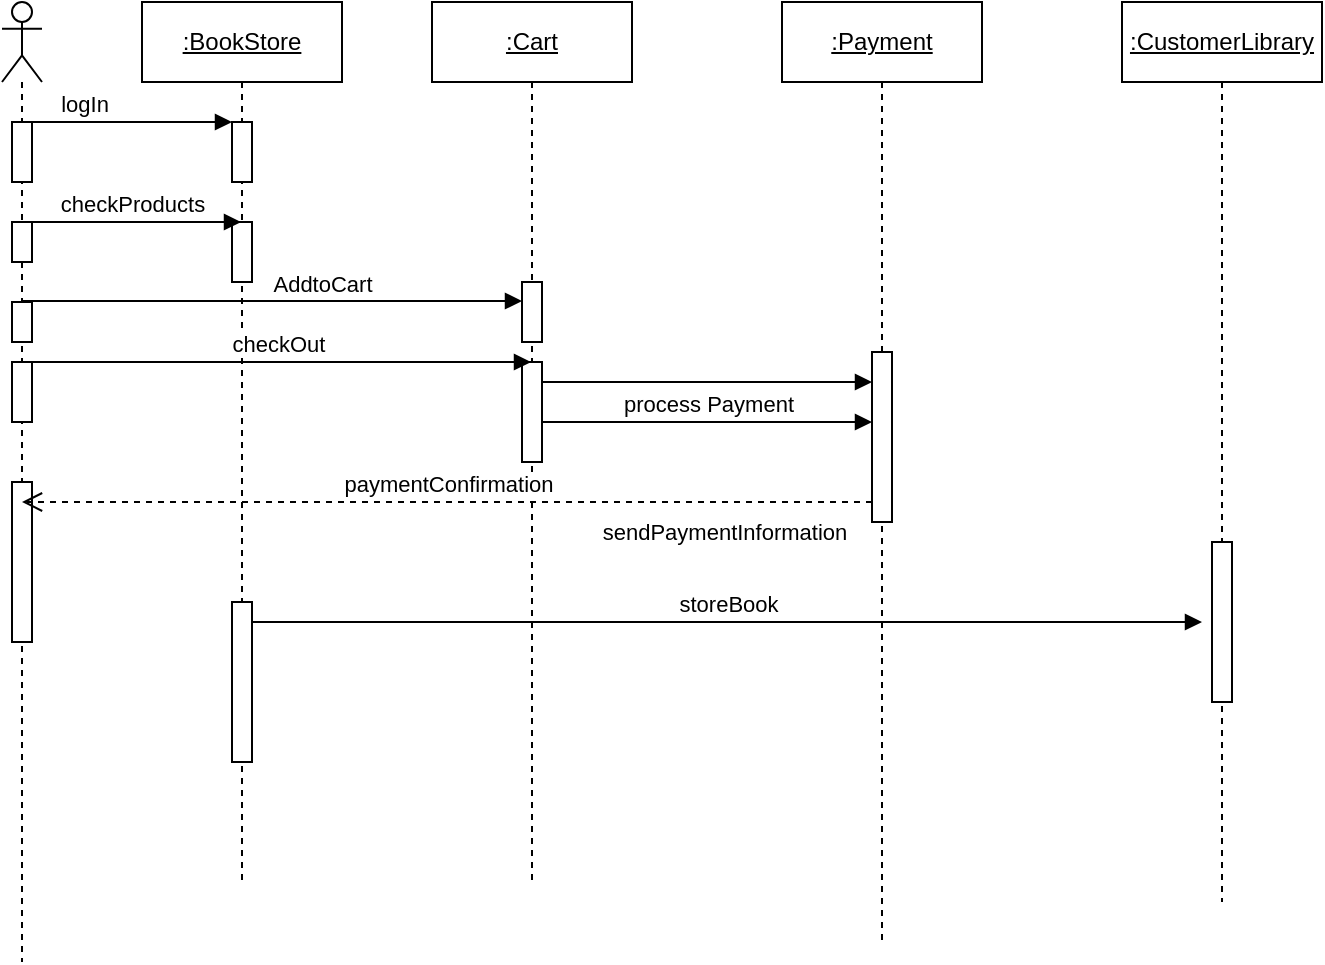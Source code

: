 <mxfile version="21.5.0" type="device">
  <diagram name="Page-1" id="eXd33N1NWJG5eKfgyNZ9">
    <mxGraphModel dx="880" dy="476" grid="1" gridSize="10" guides="1" tooltips="1" connect="1" arrows="1" fold="1" page="1" pageScale="1" pageWidth="850" pageHeight="1100" math="0" shadow="0">
      <root>
        <mxCell id="0" />
        <mxCell id="1" parent="0" />
        <mxCell id="ZFc9SNvx3nLqx0V8u1el-4" style="edgeStyle=orthogonalEdgeStyle;rounded=0;orthogonalLoop=1;jettySize=auto;html=1;exitX=0.5;exitY=1;exitDx=0;exitDy=0;" edge="1" parent="1">
          <mxGeometry relative="1" as="geometry">
            <mxPoint x="480" y="140" as="sourcePoint" />
            <mxPoint x="480" y="140" as="targetPoint" />
          </mxGeometry>
        </mxCell>
        <mxCell id="ZFc9SNvx3nLqx0V8u1el-7" value="" style="shape=umlLifeline;perimeter=lifelinePerimeter;whiteSpace=wrap;html=1;container=1;dropTarget=0;collapsible=0;recursiveResize=0;outlineConnect=0;portConstraint=eastwest;newEdgeStyle={&quot;edgeStyle&quot;:&quot;elbowEdgeStyle&quot;,&quot;elbow&quot;:&quot;vertical&quot;,&quot;curved&quot;:0,&quot;rounded&quot;:0};participant=umlActor;" vertex="1" parent="1">
          <mxGeometry x="110" y="80" width="20" height="480" as="geometry" />
        </mxCell>
        <mxCell id="ZFc9SNvx3nLqx0V8u1el-14" value="" style="html=1;points=[];perimeter=orthogonalPerimeter;outlineConnect=0;targetShapes=umlLifeline;portConstraint=eastwest;newEdgeStyle={&quot;edgeStyle&quot;:&quot;elbowEdgeStyle&quot;,&quot;elbow&quot;:&quot;vertical&quot;,&quot;curved&quot;:0,&quot;rounded&quot;:0};" vertex="1" parent="ZFc9SNvx3nLqx0V8u1el-7">
          <mxGeometry x="5" y="60" width="10" height="30" as="geometry" />
        </mxCell>
        <mxCell id="ZFc9SNvx3nLqx0V8u1el-17" value="" style="html=1;points=[];perimeter=orthogonalPerimeter;outlineConnect=0;targetShapes=umlLifeline;portConstraint=eastwest;newEdgeStyle={&quot;edgeStyle&quot;:&quot;elbowEdgeStyle&quot;,&quot;elbow&quot;:&quot;vertical&quot;,&quot;curved&quot;:0,&quot;rounded&quot;:0};" vertex="1" parent="ZFc9SNvx3nLqx0V8u1el-7">
          <mxGeometry x="5" y="110" width="10" height="20" as="geometry" />
        </mxCell>
        <mxCell id="ZFc9SNvx3nLqx0V8u1el-23" value="" style="html=1;points=[];perimeter=orthogonalPerimeter;outlineConnect=0;targetShapes=umlLifeline;portConstraint=eastwest;newEdgeStyle={&quot;edgeStyle&quot;:&quot;elbowEdgeStyle&quot;,&quot;elbow&quot;:&quot;vertical&quot;,&quot;curved&quot;:0,&quot;rounded&quot;:0};" vertex="1" parent="ZFc9SNvx3nLqx0V8u1el-7">
          <mxGeometry x="5" y="150" width="10" height="20" as="geometry" />
        </mxCell>
        <mxCell id="ZFc9SNvx3nLqx0V8u1el-28" value="" style="html=1;points=[];perimeter=orthogonalPerimeter;outlineConnect=0;targetShapes=umlLifeline;portConstraint=eastwest;newEdgeStyle={&quot;edgeStyle&quot;:&quot;elbowEdgeStyle&quot;,&quot;elbow&quot;:&quot;vertical&quot;,&quot;curved&quot;:0,&quot;rounded&quot;:0};" vertex="1" parent="ZFc9SNvx3nLqx0V8u1el-7">
          <mxGeometry x="5" y="180" width="10" height="30" as="geometry" />
        </mxCell>
        <mxCell id="ZFc9SNvx3nLqx0V8u1el-31" value="" style="html=1;points=[];perimeter=orthogonalPerimeter;outlineConnect=0;targetShapes=umlLifeline;portConstraint=eastwest;newEdgeStyle={&quot;edgeStyle&quot;:&quot;elbowEdgeStyle&quot;,&quot;elbow&quot;:&quot;vertical&quot;,&quot;curved&quot;:0,&quot;rounded&quot;:0};" vertex="1" parent="ZFc9SNvx3nLqx0V8u1el-7">
          <mxGeometry x="5" y="240" width="10" height="80" as="geometry" />
        </mxCell>
        <mxCell id="ZFc9SNvx3nLqx0V8u1el-8" value=":BookStore" style="shape=umlLifeline;perimeter=lifelinePerimeter;whiteSpace=wrap;html=1;container=1;dropTarget=0;collapsible=0;recursiveResize=0;outlineConnect=0;portConstraint=eastwest;newEdgeStyle={&quot;edgeStyle&quot;:&quot;elbowEdgeStyle&quot;,&quot;elbow&quot;:&quot;vertical&quot;,&quot;curved&quot;:0,&quot;rounded&quot;:0};fontStyle=4" vertex="1" parent="1">
          <mxGeometry x="180" y="80" width="100" height="440" as="geometry" />
        </mxCell>
        <mxCell id="ZFc9SNvx3nLqx0V8u1el-16" value="" style="html=1;points=[];perimeter=orthogonalPerimeter;outlineConnect=0;targetShapes=umlLifeline;portConstraint=eastwest;newEdgeStyle={&quot;edgeStyle&quot;:&quot;elbowEdgeStyle&quot;,&quot;elbow&quot;:&quot;vertical&quot;,&quot;curved&quot;:0,&quot;rounded&quot;:0};" vertex="1" parent="ZFc9SNvx3nLqx0V8u1el-8">
          <mxGeometry x="45" y="110" width="10" height="30" as="geometry" />
        </mxCell>
        <mxCell id="ZFc9SNvx3nLqx0V8u1el-34" value="" style="html=1;points=[];perimeter=orthogonalPerimeter;outlineConnect=0;targetShapes=umlLifeline;portConstraint=eastwest;newEdgeStyle={&quot;edgeStyle&quot;:&quot;elbowEdgeStyle&quot;,&quot;elbow&quot;:&quot;vertical&quot;,&quot;curved&quot;:0,&quot;rounded&quot;:0};" vertex="1" parent="ZFc9SNvx3nLqx0V8u1el-8">
          <mxGeometry x="45" y="300" width="10" height="80" as="geometry" />
        </mxCell>
        <mxCell id="ZFc9SNvx3nLqx0V8u1el-9" value=":CustomerLibrary" style="shape=umlLifeline;perimeter=lifelinePerimeter;whiteSpace=wrap;html=1;container=1;dropTarget=0;collapsible=0;recursiveResize=0;outlineConnect=0;portConstraint=eastwest;newEdgeStyle={&quot;edgeStyle&quot;:&quot;elbowEdgeStyle&quot;,&quot;elbow&quot;:&quot;vertical&quot;,&quot;curved&quot;:0,&quot;rounded&quot;:0};fontStyle=4" vertex="1" parent="1">
          <mxGeometry x="670" y="80" width="100" height="450" as="geometry" />
        </mxCell>
        <mxCell id="ZFc9SNvx3nLqx0V8u1el-39" value="" style="html=1;points=[];perimeter=orthogonalPerimeter;outlineConnect=0;targetShapes=umlLifeline;portConstraint=eastwest;newEdgeStyle={&quot;edgeStyle&quot;:&quot;elbowEdgeStyle&quot;,&quot;elbow&quot;:&quot;vertical&quot;,&quot;curved&quot;:0,&quot;rounded&quot;:0};" vertex="1" parent="ZFc9SNvx3nLqx0V8u1el-9">
          <mxGeometry x="45" y="270" width="10" height="80" as="geometry" />
        </mxCell>
        <mxCell id="ZFc9SNvx3nLqx0V8u1el-10" value=":Payment" style="shape=umlLifeline;perimeter=lifelinePerimeter;whiteSpace=wrap;html=1;container=1;dropTarget=0;collapsible=0;recursiveResize=0;outlineConnect=0;portConstraint=eastwest;newEdgeStyle={&quot;edgeStyle&quot;:&quot;elbowEdgeStyle&quot;,&quot;elbow&quot;:&quot;vertical&quot;,&quot;curved&quot;:0,&quot;rounded&quot;:0};fontStyle=4" vertex="1" parent="1">
          <mxGeometry x="500" y="80" width="100" height="470" as="geometry" />
        </mxCell>
        <mxCell id="ZFc9SNvx3nLqx0V8u1el-11" value=":Cart" style="shape=umlLifeline;perimeter=lifelinePerimeter;whiteSpace=wrap;html=1;container=1;dropTarget=0;collapsible=0;recursiveResize=0;outlineConnect=0;portConstraint=eastwest;newEdgeStyle={&quot;edgeStyle&quot;:&quot;elbowEdgeStyle&quot;,&quot;elbow&quot;:&quot;vertical&quot;,&quot;curved&quot;:0,&quot;rounded&quot;:0};fontStyle=4" vertex="1" parent="1">
          <mxGeometry x="325" y="80" width="100" height="440" as="geometry" />
        </mxCell>
        <mxCell id="ZFc9SNvx3nLqx0V8u1el-22" value="" style="html=1;points=[];perimeter=orthogonalPerimeter;outlineConnect=0;targetShapes=umlLifeline;portConstraint=eastwest;newEdgeStyle={&quot;edgeStyle&quot;:&quot;elbowEdgeStyle&quot;,&quot;elbow&quot;:&quot;vertical&quot;,&quot;curved&quot;:0,&quot;rounded&quot;:0};" vertex="1" parent="ZFc9SNvx3nLqx0V8u1el-11">
          <mxGeometry x="45" y="140" width="10" height="30" as="geometry" />
        </mxCell>
        <mxCell id="ZFc9SNvx3nLqx0V8u1el-25" value="" style="html=1;points=[];perimeter=orthogonalPerimeter;outlineConnect=0;targetShapes=umlLifeline;portConstraint=eastwest;newEdgeStyle={&quot;edgeStyle&quot;:&quot;elbowEdgeStyle&quot;,&quot;elbow&quot;:&quot;vertical&quot;,&quot;curved&quot;:0,&quot;rounded&quot;:0};" vertex="1" parent="ZFc9SNvx3nLqx0V8u1el-11">
          <mxGeometry x="45" y="180" width="10" height="50" as="geometry" />
        </mxCell>
        <mxCell id="ZFc9SNvx3nLqx0V8u1el-15" value="logIn" style="html=1;verticalAlign=bottom;endArrow=block;edgeStyle=elbowEdgeStyle;elbow=vertical;curved=0;rounded=0;" edge="1" parent="1" source="ZFc9SNvx3nLqx0V8u1el-12">
          <mxGeometry x="1" y="82" width="80" relative="1" as="geometry">
            <mxPoint x="119.5" y="160" as="sourcePoint" />
            <mxPoint x="229.5" y="160" as="targetPoint" />
            <mxPoint x="-79" y="-20" as="offset" />
          </mxGeometry>
        </mxCell>
        <mxCell id="ZFc9SNvx3nLqx0V8u1el-20" value="" style="html=1;verticalAlign=bottom;endArrow=block;edgeStyle=elbowEdgeStyle;elbow=vertical;curved=0;rounded=0;" edge="1" parent="1">
          <mxGeometry width="80" relative="1" as="geometry">
            <mxPoint x="119.5" y="140" as="sourcePoint" />
            <mxPoint x="225" y="140" as="targetPoint" />
          </mxGeometry>
        </mxCell>
        <mxCell id="ZFc9SNvx3nLqx0V8u1el-12" value="" style="html=1;points=[];perimeter=orthogonalPerimeter;outlineConnect=0;targetShapes=umlLifeline;portConstraint=eastwest;newEdgeStyle={&quot;edgeStyle&quot;:&quot;elbowEdgeStyle&quot;,&quot;elbow&quot;:&quot;vertical&quot;,&quot;curved&quot;:0,&quot;rounded&quot;:0};" vertex="1" parent="1">
          <mxGeometry x="225" y="140" width="10" height="30" as="geometry" />
        </mxCell>
        <mxCell id="ZFc9SNvx3nLqx0V8u1el-21" value="checkProducts" style="html=1;verticalAlign=bottom;endArrow=block;edgeStyle=elbowEdgeStyle;elbow=vertical;curved=0;rounded=0;" edge="1" parent="1" target="ZFc9SNvx3nLqx0V8u1el-8">
          <mxGeometry width="80" relative="1" as="geometry">
            <mxPoint x="120" y="190" as="sourcePoint" />
            <mxPoint x="200" y="190" as="targetPoint" />
          </mxGeometry>
        </mxCell>
        <mxCell id="ZFc9SNvx3nLqx0V8u1el-24" value="AddtoCart" style="html=1;verticalAlign=bottom;endArrow=block;edgeStyle=elbowEdgeStyle;elbow=vertical;curved=0;rounded=0;" edge="1" parent="1">
          <mxGeometry x="0.201" y="1" width="80" relative="1" as="geometry">
            <mxPoint x="119.5" y="229.5" as="sourcePoint" />
            <mxPoint x="370" y="229.5" as="targetPoint" />
            <mxPoint y="1" as="offset" />
          </mxGeometry>
        </mxCell>
        <mxCell id="ZFc9SNvx3nLqx0V8u1el-29" value="checkOut" style="html=1;verticalAlign=bottom;endArrow=block;edgeStyle=elbowEdgeStyle;elbow=vertical;curved=0;rounded=0;" edge="1" parent="1" target="ZFc9SNvx3nLqx0V8u1el-11">
          <mxGeometry width="80" relative="1" as="geometry">
            <mxPoint x="120" y="260" as="sourcePoint" />
            <mxPoint x="200" y="260" as="targetPoint" />
          </mxGeometry>
        </mxCell>
        <mxCell id="ZFc9SNvx3nLqx0V8u1el-32" value="sendPaymentInformation" style="html=1;verticalAlign=bottom;endArrow=block;edgeStyle=elbowEdgeStyle;elbow=vertical;curved=0;rounded=0;" edge="1" parent="1" source="ZFc9SNvx3nLqx0V8u1el-30" target="ZFc9SNvx3nLqx0V8u1el-10">
          <mxGeometry x="1" y="-84" width="80" relative="1" as="geometry">
            <mxPoint x="119.5" y="300" as="sourcePoint" />
            <mxPoint x="520" y="300" as="targetPoint" />
            <mxPoint x="-79" y="56" as="offset" />
          </mxGeometry>
        </mxCell>
        <mxCell id="ZFc9SNvx3nLqx0V8u1el-35" value="" style="html=1;verticalAlign=bottom;endArrow=block;edgeStyle=elbowEdgeStyle;elbow=vertical;curved=0;rounded=0;" edge="1" parent="1">
          <mxGeometry x="-0.099" width="80" relative="1" as="geometry">
            <mxPoint x="380" y="270" as="sourcePoint" />
            <mxPoint x="545" y="270" as="targetPoint" />
            <Array as="points">
              <mxPoint x="450" y="270" />
            </Array>
            <mxPoint as="offset" />
          </mxGeometry>
        </mxCell>
        <mxCell id="ZFc9SNvx3nLqx0V8u1el-30" value="" style="html=1;points=[];perimeter=orthogonalPerimeter;outlineConnect=0;targetShapes=umlLifeline;portConstraint=eastwest;newEdgeStyle={&quot;edgeStyle&quot;:&quot;elbowEdgeStyle&quot;,&quot;elbow&quot;:&quot;vertical&quot;,&quot;curved&quot;:0,&quot;rounded&quot;:0};" vertex="1" parent="1">
          <mxGeometry x="545" y="255" width="10" height="85" as="geometry" />
        </mxCell>
        <mxCell id="ZFc9SNvx3nLqx0V8u1el-36" value="process Payment" style="html=1;verticalAlign=bottom;endArrow=block;edgeStyle=elbowEdgeStyle;elbow=vertical;curved=0;rounded=0;" edge="1" parent="1">
          <mxGeometry width="80" relative="1" as="geometry">
            <mxPoint x="379.5" y="290" as="sourcePoint" />
            <mxPoint x="545" y="290" as="targetPoint" />
          </mxGeometry>
        </mxCell>
        <mxCell id="ZFc9SNvx3nLqx0V8u1el-37" value="paymentConfirmation" style="html=1;verticalAlign=bottom;endArrow=open;dashed=1;endSize=8;edgeStyle=elbowEdgeStyle;elbow=vertical;curved=0;rounded=0;" edge="1" parent="1" target="ZFc9SNvx3nLqx0V8u1el-7">
          <mxGeometry relative="1" as="geometry">
            <mxPoint x="545" y="330" as="sourcePoint" />
            <mxPoint x="465" y="330" as="targetPoint" />
          </mxGeometry>
        </mxCell>
        <mxCell id="ZFc9SNvx3nLqx0V8u1el-38" value="storeBook" style="html=1;verticalAlign=bottom;endArrow=block;edgeStyle=elbowEdgeStyle;elbow=vertical;curved=0;rounded=0;" edge="1" parent="1">
          <mxGeometry width="80" relative="1" as="geometry">
            <mxPoint x="235" y="390" as="sourcePoint" />
            <mxPoint x="710" y="390" as="targetPoint" />
          </mxGeometry>
        </mxCell>
      </root>
    </mxGraphModel>
  </diagram>
</mxfile>
